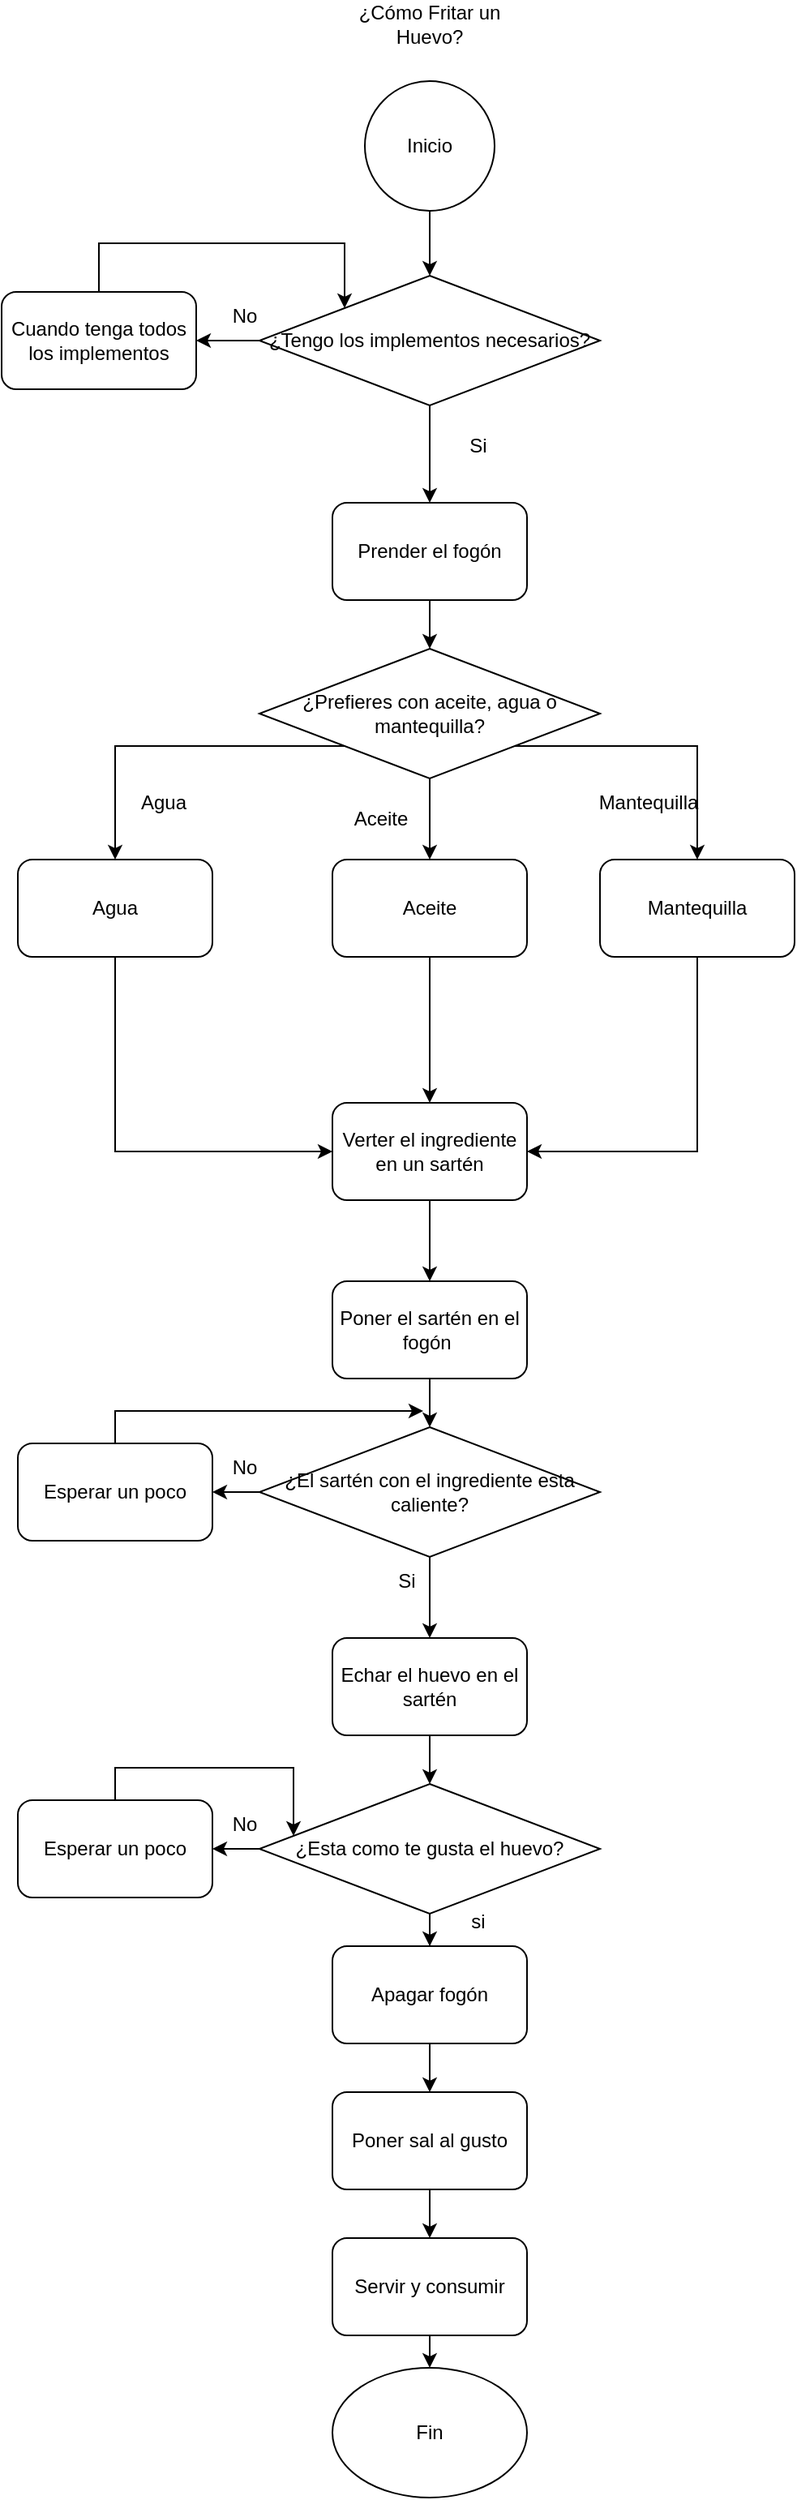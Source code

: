 <mxfile version="20.4.1" type="device"><diagram id="dinWm1qZh7kYq5O6641M" name="Página-1"><mxGraphModel dx="2209" dy="969" grid="1" gridSize="10" guides="1" tooltips="1" connect="1" arrows="1" fold="1" page="1" pageScale="1" pageWidth="827" pageHeight="1169" math="0" shadow="0"><root><mxCell id="0"/><mxCell id="1" parent="0"/><mxCell id="yWYJnjdPQNIStf5UxZDM-4" style="edgeStyle=orthogonalEdgeStyle;rounded=0;orthogonalLoop=1;jettySize=auto;html=1;exitX=0.5;exitY=1;exitDx=0;exitDy=0;entryX=0.5;entryY=0;entryDx=0;entryDy=0;" edge="1" parent="1" source="yWYJnjdPQNIStf5UxZDM-1" target="yWYJnjdPQNIStf5UxZDM-3"><mxGeometry relative="1" as="geometry"/></mxCell><mxCell id="yWYJnjdPQNIStf5UxZDM-1" value="Inicio&lt;br&gt;" style="ellipse;whiteSpace=wrap;html=1;aspect=fixed;" vertex="1" parent="1"><mxGeometry x="374" y="70" width="80" height="80" as="geometry"/></mxCell><mxCell id="yWYJnjdPQNIStf5UxZDM-2" value="¿Cómo Fritar un Huevo?" style="text;html=1;strokeColor=none;fillColor=none;align=center;verticalAlign=middle;whiteSpace=wrap;rounded=0;" vertex="1" parent="1"><mxGeometry x="361" y="20" width="106" height="30" as="geometry"/></mxCell><mxCell id="yWYJnjdPQNIStf5UxZDM-6" style="edgeStyle=orthogonalEdgeStyle;rounded=0;orthogonalLoop=1;jettySize=auto;html=1;exitX=0.5;exitY=1;exitDx=0;exitDy=0;" edge="1" parent="1" source="yWYJnjdPQNIStf5UxZDM-3" target="yWYJnjdPQNIStf5UxZDM-5"><mxGeometry relative="1" as="geometry"/></mxCell><mxCell id="yWYJnjdPQNIStf5UxZDM-11" style="edgeStyle=orthogonalEdgeStyle;rounded=0;orthogonalLoop=1;jettySize=auto;html=1;exitX=0;exitY=0.5;exitDx=0;exitDy=0;entryX=1;entryY=0.5;entryDx=0;entryDy=0;" edge="1" parent="1" source="yWYJnjdPQNIStf5UxZDM-3" target="yWYJnjdPQNIStf5UxZDM-9"><mxGeometry relative="1" as="geometry"/></mxCell><mxCell id="yWYJnjdPQNIStf5UxZDM-3" value="¿Tengo los implementos necesarios?" style="rhombus;whiteSpace=wrap;html=1;" vertex="1" parent="1"><mxGeometry x="309" y="190" width="210" height="80" as="geometry"/></mxCell><mxCell id="yWYJnjdPQNIStf5UxZDM-15" style="edgeStyle=orthogonalEdgeStyle;rounded=0;orthogonalLoop=1;jettySize=auto;html=1;exitX=0.5;exitY=1;exitDx=0;exitDy=0;entryX=0.5;entryY=0;entryDx=0;entryDy=0;" edge="1" parent="1" source="yWYJnjdPQNIStf5UxZDM-5" target="yWYJnjdPQNIStf5UxZDM-14"><mxGeometry relative="1" as="geometry"/></mxCell><mxCell id="yWYJnjdPQNIStf5UxZDM-5" value="Prender el fogón" style="rounded=1;whiteSpace=wrap;html=1;" vertex="1" parent="1"><mxGeometry x="354" y="330" width="120" height="60" as="geometry"/></mxCell><mxCell id="yWYJnjdPQNIStf5UxZDM-7" value="Si" style="text;html=1;strokeColor=none;fillColor=none;align=center;verticalAlign=middle;whiteSpace=wrap;rounded=0;" vertex="1" parent="1"><mxGeometry x="414" y="280" width="60" height="30" as="geometry"/></mxCell><mxCell id="yWYJnjdPQNIStf5UxZDM-10" style="edgeStyle=orthogonalEdgeStyle;rounded=0;orthogonalLoop=1;jettySize=auto;html=1;entryX=0;entryY=0;entryDx=0;entryDy=0;" edge="1" parent="1" source="yWYJnjdPQNIStf5UxZDM-9" target="yWYJnjdPQNIStf5UxZDM-3"><mxGeometry relative="1" as="geometry"><mxPoint x="350" y="170" as="targetPoint"/><Array as="points"><mxPoint x="210" y="170"/><mxPoint x="362" y="170"/></Array></mxGeometry></mxCell><mxCell id="yWYJnjdPQNIStf5UxZDM-9" value="Cuando tenga todos los implementos" style="rounded=1;whiteSpace=wrap;html=1;" vertex="1" parent="1"><mxGeometry x="150" y="200" width="120" height="60" as="geometry"/></mxCell><mxCell id="yWYJnjdPQNIStf5UxZDM-12" value="No" style="text;html=1;strokeColor=none;fillColor=none;align=center;verticalAlign=middle;whiteSpace=wrap;rounded=0;" vertex="1" parent="1"><mxGeometry x="270" y="200" width="60" height="30" as="geometry"/></mxCell><mxCell id="yWYJnjdPQNIStf5UxZDM-19" style="edgeStyle=orthogonalEdgeStyle;rounded=0;orthogonalLoop=1;jettySize=auto;html=1;entryX=0.5;entryY=0;entryDx=0;entryDy=0;" edge="1" parent="1" source="yWYJnjdPQNIStf5UxZDM-14" target="yWYJnjdPQNIStf5UxZDM-17"><mxGeometry relative="1" as="geometry"/></mxCell><mxCell id="yWYJnjdPQNIStf5UxZDM-21" style="edgeStyle=orthogonalEdgeStyle;rounded=0;orthogonalLoop=1;jettySize=auto;html=1;exitX=0;exitY=1;exitDx=0;exitDy=0;entryX=0.5;entryY=0;entryDx=0;entryDy=0;" edge="1" parent="1" source="yWYJnjdPQNIStf5UxZDM-14" target="yWYJnjdPQNIStf5UxZDM-16"><mxGeometry relative="1" as="geometry"/></mxCell><mxCell id="yWYJnjdPQNIStf5UxZDM-23" style="edgeStyle=orthogonalEdgeStyle;rounded=0;orthogonalLoop=1;jettySize=auto;html=1;exitX=1;exitY=1;exitDx=0;exitDy=0;entryX=0.5;entryY=0;entryDx=0;entryDy=0;" edge="1" parent="1" source="yWYJnjdPQNIStf5UxZDM-14" target="yWYJnjdPQNIStf5UxZDM-18"><mxGeometry relative="1" as="geometry"><mxPoint x="580" y="480" as="targetPoint"/><Array as="points"><mxPoint x="579" y="480"/></Array></mxGeometry></mxCell><mxCell id="yWYJnjdPQNIStf5UxZDM-14" value="¿Prefieres con aceite, agua o mantequilla?" style="rhombus;whiteSpace=wrap;html=1;" vertex="1" parent="1"><mxGeometry x="309" y="420" width="210" height="80" as="geometry"/></mxCell><mxCell id="yWYJnjdPQNIStf5UxZDM-25" style="edgeStyle=orthogonalEdgeStyle;rounded=0;orthogonalLoop=1;jettySize=auto;html=1;exitX=0.5;exitY=1;exitDx=0;exitDy=0;entryX=0;entryY=0.5;entryDx=0;entryDy=0;" edge="1" parent="1" source="yWYJnjdPQNIStf5UxZDM-16" target="yWYJnjdPQNIStf5UxZDM-24"><mxGeometry relative="1" as="geometry"/></mxCell><mxCell id="yWYJnjdPQNIStf5UxZDM-16" value="Agua" style="rounded=1;whiteSpace=wrap;html=1;" vertex="1" parent="1"><mxGeometry x="160" y="550" width="120" height="60" as="geometry"/></mxCell><mxCell id="yWYJnjdPQNIStf5UxZDM-26" style="edgeStyle=orthogonalEdgeStyle;rounded=0;orthogonalLoop=1;jettySize=auto;html=1;exitX=0.5;exitY=1;exitDx=0;exitDy=0;entryX=0.5;entryY=0;entryDx=0;entryDy=0;" edge="1" parent="1" source="yWYJnjdPQNIStf5UxZDM-17" target="yWYJnjdPQNIStf5UxZDM-24"><mxGeometry relative="1" as="geometry"/></mxCell><mxCell id="yWYJnjdPQNIStf5UxZDM-17" value="Aceite" style="rounded=1;whiteSpace=wrap;html=1;" vertex="1" parent="1"><mxGeometry x="354" y="550" width="120" height="60" as="geometry"/></mxCell><mxCell id="yWYJnjdPQNIStf5UxZDM-27" style="edgeStyle=orthogonalEdgeStyle;rounded=0;orthogonalLoop=1;jettySize=auto;html=1;exitX=0.5;exitY=1;exitDx=0;exitDy=0;entryX=1;entryY=0.5;entryDx=0;entryDy=0;" edge="1" parent="1" source="yWYJnjdPQNIStf5UxZDM-18" target="yWYJnjdPQNIStf5UxZDM-24"><mxGeometry relative="1" as="geometry"/></mxCell><mxCell id="yWYJnjdPQNIStf5UxZDM-18" value="Mantequilla" style="rounded=1;whiteSpace=wrap;html=1;" vertex="1" parent="1"><mxGeometry x="519" y="550" width="120" height="60" as="geometry"/></mxCell><mxCell id="yWYJnjdPQNIStf5UxZDM-29" style="edgeStyle=orthogonalEdgeStyle;rounded=0;orthogonalLoop=1;jettySize=auto;html=1;exitX=0.5;exitY=1;exitDx=0;exitDy=0;entryX=0.5;entryY=0;entryDx=0;entryDy=0;" edge="1" parent="1" source="yWYJnjdPQNIStf5UxZDM-24" target="yWYJnjdPQNIStf5UxZDM-28"><mxGeometry relative="1" as="geometry"/></mxCell><mxCell id="yWYJnjdPQNIStf5UxZDM-24" value="Verter el ingrediente en un sartén" style="rounded=1;whiteSpace=wrap;html=1;" vertex="1" parent="1"><mxGeometry x="354" y="700" width="120" height="60" as="geometry"/></mxCell><mxCell id="yWYJnjdPQNIStf5UxZDM-33" style="edgeStyle=orthogonalEdgeStyle;rounded=0;orthogonalLoop=1;jettySize=auto;html=1;exitX=0.5;exitY=1;exitDx=0;exitDy=0;entryX=0.5;entryY=0;entryDx=0;entryDy=0;" edge="1" parent="1" source="yWYJnjdPQNIStf5UxZDM-28" target="yWYJnjdPQNIStf5UxZDM-31"><mxGeometry relative="1" as="geometry"/></mxCell><mxCell id="yWYJnjdPQNIStf5UxZDM-28" value="Poner el sartén en el fogón&amp;nbsp;" style="rounded=1;whiteSpace=wrap;html=1;" vertex="1" parent="1"><mxGeometry x="354" y="810" width="120" height="60" as="geometry"/></mxCell><mxCell id="yWYJnjdPQNIStf5UxZDM-36" style="edgeStyle=orthogonalEdgeStyle;rounded=0;orthogonalLoop=1;jettySize=auto;html=1;exitX=0;exitY=0.5;exitDx=0;exitDy=0;entryX=1;entryY=0.5;entryDx=0;entryDy=0;" edge="1" parent="1" source="yWYJnjdPQNIStf5UxZDM-31" target="yWYJnjdPQNIStf5UxZDM-34"><mxGeometry relative="1" as="geometry"/></mxCell><mxCell id="yWYJnjdPQNIStf5UxZDM-44" style="edgeStyle=orthogonalEdgeStyle;rounded=0;orthogonalLoop=1;jettySize=auto;html=1;exitX=0.5;exitY=1;exitDx=0;exitDy=0;" edge="1" parent="1" source="yWYJnjdPQNIStf5UxZDM-31" target="yWYJnjdPQNIStf5UxZDM-42"><mxGeometry relative="1" as="geometry"/></mxCell><mxCell id="yWYJnjdPQNIStf5UxZDM-31" value="¿El sartén con el ingrediente esta caliente?" style="rhombus;whiteSpace=wrap;html=1;" vertex="1" parent="1"><mxGeometry x="309" y="900" width="210" height="80" as="geometry"/></mxCell><mxCell id="yWYJnjdPQNIStf5UxZDM-37" style="edgeStyle=orthogonalEdgeStyle;rounded=0;orthogonalLoop=1;jettySize=auto;html=1;exitX=0.5;exitY=0;exitDx=0;exitDy=0;" edge="1" parent="1" source="yWYJnjdPQNIStf5UxZDM-34"><mxGeometry relative="1" as="geometry"><mxPoint x="410" y="890" as="targetPoint"/><Array as="points"><mxPoint x="220" y="890"/></Array></mxGeometry></mxCell><mxCell id="yWYJnjdPQNIStf5UxZDM-34" value="Esperar un poco" style="rounded=1;whiteSpace=wrap;html=1;" vertex="1" parent="1"><mxGeometry x="160" y="910" width="120" height="60" as="geometry"/></mxCell><mxCell id="yWYJnjdPQNIStf5UxZDM-38" value="Agua" style="text;html=1;strokeColor=none;fillColor=none;align=center;verticalAlign=middle;whiteSpace=wrap;rounded=0;" vertex="1" parent="1"><mxGeometry x="220" y="500" width="60" height="30" as="geometry"/></mxCell><mxCell id="yWYJnjdPQNIStf5UxZDM-40" value="Aceite" style="text;html=1;strokeColor=none;fillColor=none;align=center;verticalAlign=middle;whiteSpace=wrap;rounded=0;" vertex="1" parent="1"><mxGeometry x="354" y="510" width="60" height="30" as="geometry"/></mxCell><mxCell id="yWYJnjdPQNIStf5UxZDM-41" value="Mantequilla" style="text;html=1;strokeColor=none;fillColor=none;align=center;verticalAlign=middle;whiteSpace=wrap;rounded=0;" vertex="1" parent="1"><mxGeometry x="519" y="500" width="60" height="30" as="geometry"/></mxCell><mxCell id="yWYJnjdPQNIStf5UxZDM-49" style="edgeStyle=orthogonalEdgeStyle;rounded=0;orthogonalLoop=1;jettySize=auto;html=1;exitX=0.5;exitY=1;exitDx=0;exitDy=0;entryX=0.5;entryY=0;entryDx=0;entryDy=0;" edge="1" parent="1" source="yWYJnjdPQNIStf5UxZDM-42" target="yWYJnjdPQNIStf5UxZDM-48"><mxGeometry relative="1" as="geometry"/></mxCell><mxCell id="yWYJnjdPQNIStf5UxZDM-42" value="Echar el huevo en el sartén" style="rounded=1;whiteSpace=wrap;html=1;" vertex="1" parent="1"><mxGeometry x="354" y="1030" width="120" height="60" as="geometry"/></mxCell><mxCell id="yWYJnjdPQNIStf5UxZDM-45" value="No" style="text;html=1;strokeColor=none;fillColor=none;align=center;verticalAlign=middle;whiteSpace=wrap;rounded=0;" vertex="1" parent="1"><mxGeometry x="270" y="910" width="60" height="30" as="geometry"/></mxCell><mxCell id="yWYJnjdPQNIStf5UxZDM-46" value="Si" style="text;html=1;strokeColor=none;fillColor=none;align=center;verticalAlign=middle;whiteSpace=wrap;rounded=0;" vertex="1" parent="1"><mxGeometry x="370" y="980" width="60" height="30" as="geometry"/></mxCell><mxCell id="yWYJnjdPQNIStf5UxZDM-51" style="edgeStyle=orthogonalEdgeStyle;rounded=0;orthogonalLoop=1;jettySize=auto;html=1;exitX=0;exitY=0.5;exitDx=0;exitDy=0;entryX=1;entryY=0.5;entryDx=0;entryDy=0;" edge="1" parent="1" source="yWYJnjdPQNIStf5UxZDM-48" target="yWYJnjdPQNIStf5UxZDM-50"><mxGeometry relative="1" as="geometry"/></mxCell><mxCell id="yWYJnjdPQNIStf5UxZDM-55" style="edgeStyle=orthogonalEdgeStyle;rounded=0;orthogonalLoop=1;jettySize=auto;html=1;exitX=0.5;exitY=1;exitDx=0;exitDy=0;" edge="1" parent="1" source="yWYJnjdPQNIStf5UxZDM-48" target="yWYJnjdPQNIStf5UxZDM-54"><mxGeometry relative="1" as="geometry"/></mxCell><mxCell id="yWYJnjdPQNIStf5UxZDM-48" value="¿Esta como te gusta el huevo?" style="rhombus;whiteSpace=wrap;html=1;" vertex="1" parent="1"><mxGeometry x="309" y="1120" width="210" height="80" as="geometry"/></mxCell><mxCell id="yWYJnjdPQNIStf5UxZDM-52" style="edgeStyle=orthogonalEdgeStyle;rounded=0;orthogonalLoop=1;jettySize=auto;html=1;exitX=0.5;exitY=0;exitDx=0;exitDy=0;" edge="1" parent="1" source="yWYJnjdPQNIStf5UxZDM-50" target="yWYJnjdPQNIStf5UxZDM-48"><mxGeometry relative="1" as="geometry"><mxPoint x="330" y="1090" as="targetPoint"/><Array as="points"><mxPoint x="220" y="1110"/><mxPoint x="330" y="1110"/></Array></mxGeometry></mxCell><mxCell id="yWYJnjdPQNIStf5UxZDM-50" value="Esperar un poco" style="rounded=1;whiteSpace=wrap;html=1;" vertex="1" parent="1"><mxGeometry x="160" y="1130" width="120" height="60" as="geometry"/></mxCell><mxCell id="yWYJnjdPQNIStf5UxZDM-53" value="No" style="text;html=1;strokeColor=none;fillColor=none;align=center;verticalAlign=middle;whiteSpace=wrap;rounded=0;" vertex="1" parent="1"><mxGeometry x="270" y="1130" width="60" height="30" as="geometry"/></mxCell><mxCell id="yWYJnjdPQNIStf5UxZDM-58" style="edgeStyle=orthogonalEdgeStyle;rounded=0;orthogonalLoop=1;jettySize=auto;html=1;exitX=0.5;exitY=1;exitDx=0;exitDy=0;entryX=0.5;entryY=0;entryDx=0;entryDy=0;" edge="1" parent="1" source="yWYJnjdPQNIStf5UxZDM-54" target="yWYJnjdPQNIStf5UxZDM-57"><mxGeometry relative="1" as="geometry"/></mxCell><mxCell id="yWYJnjdPQNIStf5UxZDM-54" value="Apagar fogón" style="rounded=1;whiteSpace=wrap;html=1;" vertex="1" parent="1"><mxGeometry x="354" y="1220" width="120" height="60" as="geometry"/></mxCell><mxCell id="yWYJnjdPQNIStf5UxZDM-56" value="si" style="text;html=1;strokeColor=none;fillColor=none;align=center;verticalAlign=middle;whiteSpace=wrap;rounded=0;" vertex="1" parent="1"><mxGeometry x="414" y="1190" width="60" height="30" as="geometry"/></mxCell><mxCell id="yWYJnjdPQNIStf5UxZDM-60" style="edgeStyle=orthogonalEdgeStyle;rounded=0;orthogonalLoop=1;jettySize=auto;html=1;exitX=0.5;exitY=1;exitDx=0;exitDy=0;entryX=0.5;entryY=0;entryDx=0;entryDy=0;" edge="1" parent="1" source="yWYJnjdPQNIStf5UxZDM-57" target="yWYJnjdPQNIStf5UxZDM-59"><mxGeometry relative="1" as="geometry"/></mxCell><mxCell id="yWYJnjdPQNIStf5UxZDM-57" value="Poner sal al gusto" style="rounded=1;whiteSpace=wrap;html=1;" vertex="1" parent="1"><mxGeometry x="354" y="1310" width="120" height="60" as="geometry"/></mxCell><mxCell id="yWYJnjdPQNIStf5UxZDM-62" style="edgeStyle=orthogonalEdgeStyle;rounded=0;orthogonalLoop=1;jettySize=auto;html=1;exitX=0.5;exitY=1;exitDx=0;exitDy=0;entryX=0.5;entryY=0;entryDx=0;entryDy=0;" edge="1" parent="1" source="yWYJnjdPQNIStf5UxZDM-59" target="yWYJnjdPQNIStf5UxZDM-61"><mxGeometry relative="1" as="geometry"/></mxCell><mxCell id="yWYJnjdPQNIStf5UxZDM-59" value="Servir y consumir" style="rounded=1;whiteSpace=wrap;html=1;" vertex="1" parent="1"><mxGeometry x="354" y="1400" width="120" height="60" as="geometry"/></mxCell><mxCell id="yWYJnjdPQNIStf5UxZDM-61" value="Fin" style="ellipse;whiteSpace=wrap;html=1;" vertex="1" parent="1"><mxGeometry x="354" y="1480" width="120" height="80" as="geometry"/></mxCell></root></mxGraphModel></diagram></mxfile>